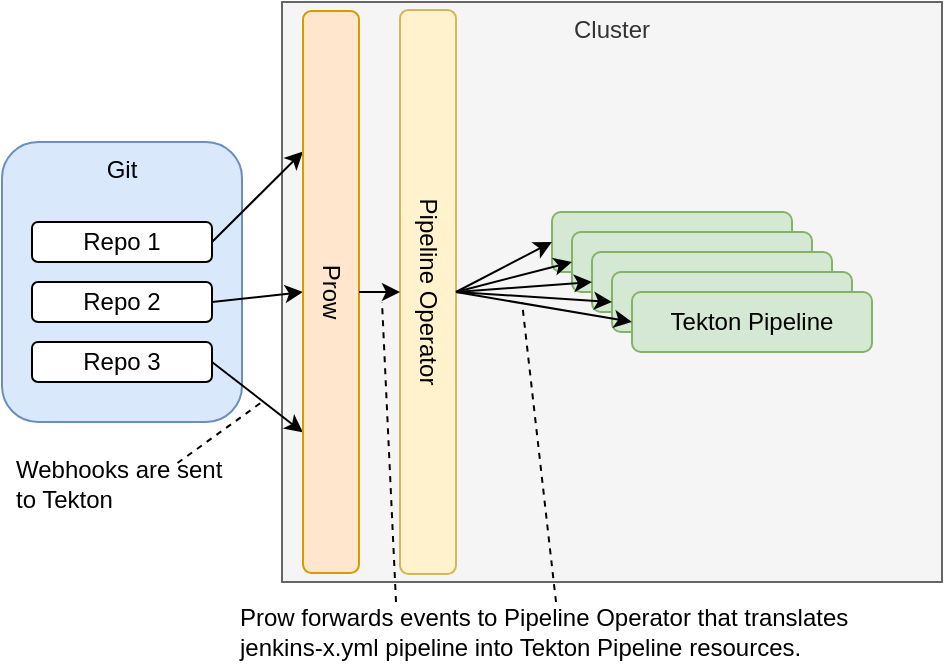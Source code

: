 <mxfile version="10.6.1" type="device"><diagram id="5NgfcVj_s25NrtsoITy6" name="Page-1"><mxGraphModel dx="1147" dy="773" grid="1" gridSize="10" guides="1" tooltips="1" connect="1" arrows="1" fold="1" page="1" pageScale="1" pageWidth="850" pageHeight="1100" math="0" shadow="0"><root><mxCell id="0"/><mxCell id="1" parent="0"/><mxCell id="tW0KgRvYguR-e7sPhGOf-1" value="Git" style="rounded=1;whiteSpace=wrap;html=1;fillColor=#dae8fc;strokeColor=#6c8ebf;verticalAlign=top;" vertex="1" parent="1"><mxGeometry x="110" y="160" width="120" height="140" as="geometry"/></mxCell><mxCell id="tW0KgRvYguR-e7sPhGOf-4" value="Cluster" style="rounded=0;whiteSpace=wrap;html=1;verticalAlign=top;fillColor=#f5f5f5;strokeColor=#666666;fontColor=#333333;" vertex="1" parent="1"><mxGeometry x="250" y="90" width="330" height="290" as="geometry"/></mxCell><mxCell id="tW0KgRvYguR-e7sPhGOf-5" value="Tekton Pipeline" style="rounded=1;whiteSpace=wrap;html=1;fillColor=#d5e8d4;strokeColor=#82b366;" vertex="1" parent="1"><mxGeometry x="385" y="195" width="120" height="30" as="geometry"/></mxCell><mxCell id="tW0KgRvYguR-e7sPhGOf-6" value="" style="endArrow=classic;html=1;entryX=0.25;entryY=1;entryDx=0;entryDy=0;exitX=1;exitY=0.5;exitDx=0;exitDy=0;" edge="1" parent="1" source="tW0KgRvYguR-e7sPhGOf-26" target="tW0KgRvYguR-e7sPhGOf-38"><mxGeometry width="50" height="50" relative="1" as="geometry"><mxPoint x="260" y="50" as="sourcePoint"/><mxPoint x="220" y="200" as="targetPoint"/></mxGeometry></mxCell><mxCell id="tW0KgRvYguR-e7sPhGOf-9" value="Webhooks are sent to Tekton" style="text;html=1;strokeColor=none;fillColor=none;align=left;verticalAlign=middle;whiteSpace=wrap;rounded=0;" vertex="1" parent="1"><mxGeometry x="114.5" y="320.5" width="111" height="21" as="geometry"/></mxCell><mxCell id="tW0KgRvYguR-e7sPhGOf-26" value="Repo 1" style="rounded=1;whiteSpace=wrap;html=1;align=center;" vertex="1" parent="1"><mxGeometry x="125" y="200" width="90" height="20" as="geometry"/></mxCell><mxCell id="tW0KgRvYguR-e7sPhGOf-27" value="Repo 2" style="rounded=1;whiteSpace=wrap;html=1;align=center;" vertex="1" parent="1"><mxGeometry x="125" y="230" width="90" height="20" as="geometry"/></mxCell><mxCell id="tW0KgRvYguR-e7sPhGOf-28" value="Repo 3&lt;br&gt;" style="rounded=1;whiteSpace=wrap;html=1;align=center;" vertex="1" parent="1"><mxGeometry x="125" y="260" width="90" height="20" as="geometry"/></mxCell><mxCell id="tW0KgRvYguR-e7sPhGOf-32" value="" style="endArrow=classic;html=1;exitX=1;exitY=0.5;exitDx=0;exitDy=0;entryX=0.5;entryY=1;entryDx=0;entryDy=0;" edge="1" parent="1" source="tW0KgRvYguR-e7sPhGOf-27" target="tW0KgRvYguR-e7sPhGOf-38"><mxGeometry width="50" height="50" relative="1" as="geometry"><mxPoint x="225" y="160" as="sourcePoint"/><mxPoint x="270" y="170" as="targetPoint"/></mxGeometry></mxCell><mxCell id="tW0KgRvYguR-e7sPhGOf-33" value="" style="endArrow=classic;html=1;exitX=1;exitY=0.5;exitDx=0;exitDy=0;entryX=0.75;entryY=1;entryDx=0;entryDy=0;" edge="1" parent="1" source="tW0KgRvYguR-e7sPhGOf-28" target="tW0KgRvYguR-e7sPhGOf-38"><mxGeometry width="50" height="50" relative="1" as="geometry"><mxPoint x="225" y="190" as="sourcePoint"/><mxPoint x="280" y="180" as="targetPoint"/></mxGeometry></mxCell><mxCell id="tW0KgRvYguR-e7sPhGOf-38" value="Prow" style="rounded=1;whiteSpace=wrap;html=1;align=center;rotation=90;fillColor=#ffe6cc;strokeColor=#d79b00;" vertex="1" parent="1"><mxGeometry x="134" y="221" width="281" height="28" as="geometry"/></mxCell><mxCell id="tW0KgRvYguR-e7sPhGOf-39" value="&lt;div&gt;Pipeline Operator&lt;/div&gt;" style="rounded=1;whiteSpace=wrap;html=1;align=center;rotation=90;fillColor=#fff2cc;strokeColor=#d6b656;" vertex="1" parent="1"><mxGeometry x="182" y="221" width="282" height="28" as="geometry"/></mxCell><mxCell id="tW0KgRvYguR-e7sPhGOf-40" value="" style="endArrow=classic;html=1;exitX=0.5;exitY=0;exitDx=0;exitDy=0;entryX=0.5;entryY=1;entryDx=0;entryDy=0;" edge="1" parent="1" source="tW0KgRvYguR-e7sPhGOf-38" target="tW0KgRvYguR-e7sPhGOf-39"><mxGeometry width="50" height="50" relative="1" as="geometry"><mxPoint x="140" y="360" as="sourcePoint"/><mxPoint x="190" y="310" as="targetPoint"/></mxGeometry></mxCell><mxCell id="tW0KgRvYguR-e7sPhGOf-41" value="Tekton Pipeline" style="rounded=1;whiteSpace=wrap;html=1;fillColor=#d5e8d4;strokeColor=#82b366;" vertex="1" parent="1"><mxGeometry x="395" y="205" width="120" height="30" as="geometry"/></mxCell><mxCell id="tW0KgRvYguR-e7sPhGOf-42" value="Tekton Pipeline" style="rounded=1;whiteSpace=wrap;html=1;fillColor=#d5e8d4;strokeColor=#82b366;" vertex="1" parent="1"><mxGeometry x="405" y="215" width="120" height="30" as="geometry"/></mxCell><mxCell id="tW0KgRvYguR-e7sPhGOf-43" value="Tekton Pipeline" style="rounded=1;whiteSpace=wrap;html=1;fillColor=#d5e8d4;strokeColor=#82b366;" vertex="1" parent="1"><mxGeometry x="415" y="225" width="120" height="30" as="geometry"/></mxCell><mxCell id="tW0KgRvYguR-e7sPhGOf-44" value="Tekton Pipeline" style="rounded=1;whiteSpace=wrap;html=1;fillColor=#d5e8d4;strokeColor=#82b366;" vertex="1" parent="1"><mxGeometry x="425" y="235" width="120" height="30" as="geometry"/></mxCell><mxCell id="tW0KgRvYguR-e7sPhGOf-48" value="" style="endArrow=classic;html=1;exitX=0.5;exitY=0;exitDx=0;exitDy=0;entryX=0;entryY=0.5;entryDx=0;entryDy=0;" edge="1" parent="1" source="tW0KgRvYguR-e7sPhGOf-39" target="tW0KgRvYguR-e7sPhGOf-5"><mxGeometry width="50" height="50" relative="1" as="geometry"><mxPoint x="299" y="245" as="sourcePoint"/><mxPoint x="319" y="245" as="targetPoint"/></mxGeometry></mxCell><mxCell id="tW0KgRvYguR-e7sPhGOf-49" value="" style="endArrow=classic;html=1;entryX=0;entryY=0.5;entryDx=0;entryDy=0;exitX=0.5;exitY=0;exitDx=0;exitDy=0;" edge="1" parent="1" source="tW0KgRvYguR-e7sPhGOf-39" target="tW0KgRvYguR-e7sPhGOf-41"><mxGeometry width="50" height="50" relative="1" as="geometry"><mxPoint x="740" y="200" as="sourcePoint"/><mxPoint x="375" y="165" as="targetPoint"/></mxGeometry></mxCell><mxCell id="tW0KgRvYguR-e7sPhGOf-50" value="" style="endArrow=classic;html=1;entryX=0;entryY=0.5;entryDx=0;entryDy=0;exitX=0.5;exitY=0;exitDx=0;exitDy=0;" edge="1" parent="1" source="tW0KgRvYguR-e7sPhGOf-39" target="tW0KgRvYguR-e7sPhGOf-42"><mxGeometry width="50" height="50" relative="1" as="geometry"><mxPoint x="760" y="220" as="sourcePoint"/><mxPoint x="700" y="175" as="targetPoint"/></mxGeometry></mxCell><mxCell id="tW0KgRvYguR-e7sPhGOf-51" value="" style="endArrow=classic;html=1;entryX=0;entryY=0.5;entryDx=0;entryDy=0;exitX=0.5;exitY=0;exitDx=0;exitDy=0;" edge="1" parent="1" source="tW0KgRvYguR-e7sPhGOf-39" target="tW0KgRvYguR-e7sPhGOf-43"><mxGeometry width="50" height="50" relative="1" as="geometry"><mxPoint x="670" y="230" as="sourcePoint"/><mxPoint x="700" y="185" as="targetPoint"/></mxGeometry></mxCell><mxCell id="tW0KgRvYguR-e7sPhGOf-52" value="" style="endArrow=classic;html=1;entryX=0;entryY=0.5;entryDx=0;entryDy=0;exitX=0.5;exitY=0;exitDx=0;exitDy=0;" edge="1" parent="1" source="tW0KgRvYguR-e7sPhGOf-39" target="tW0KgRvYguR-e7sPhGOf-44"><mxGeometry width="50" height="50" relative="1" as="geometry"><mxPoint x="660" y="250" as="sourcePoint"/><mxPoint x="680" y="220" as="targetPoint"/></mxGeometry></mxCell><mxCell id="tW0KgRvYguR-e7sPhGOf-53" value="" style="endArrow=none;dashed=1;html=1;exitX=0.75;exitY=0;exitDx=0;exitDy=0;" edge="1" parent="1" source="tW0KgRvYguR-e7sPhGOf-9"><mxGeometry width="50" height="50" relative="1" as="geometry"><mxPoint x="200" y="400" as="sourcePoint"/><mxPoint x="240" y="290" as="targetPoint"/></mxGeometry></mxCell><mxCell id="tW0KgRvYguR-e7sPhGOf-55" value="Prow forwards events to Pipeline Operator that translates jenkins-x.yml pipeline into Tekton Pipeline resources." style="text;html=1;strokeColor=none;fillColor=none;align=left;verticalAlign=middle;whiteSpace=wrap;rounded=0;" vertex="1" parent="1"><mxGeometry x="227" y="390" width="320" height="30" as="geometry"/></mxCell><mxCell id="tW0KgRvYguR-e7sPhGOf-56" value="" style="endArrow=none;dashed=1;html=1;exitX=0.25;exitY=0;exitDx=0;exitDy=0;" edge="1" parent="1" source="tW0KgRvYguR-e7sPhGOf-55"><mxGeometry width="50" height="50" relative="1" as="geometry"><mxPoint x="260" y="550" as="sourcePoint"/><mxPoint x="300" y="240" as="targetPoint"/></mxGeometry></mxCell><mxCell id="tW0KgRvYguR-e7sPhGOf-58" value="" style="endArrow=none;dashed=1;html=1;exitX=0.5;exitY=0;exitDx=0;exitDy=0;" edge="1" parent="1" source="tW0KgRvYguR-e7sPhGOf-55"><mxGeometry width="50" height="50" relative="1" as="geometry"><mxPoint x="315" y="400" as="sourcePoint"/><mxPoint x="370" y="240" as="targetPoint"/></mxGeometry></mxCell></root></mxGraphModel></diagram></mxfile>